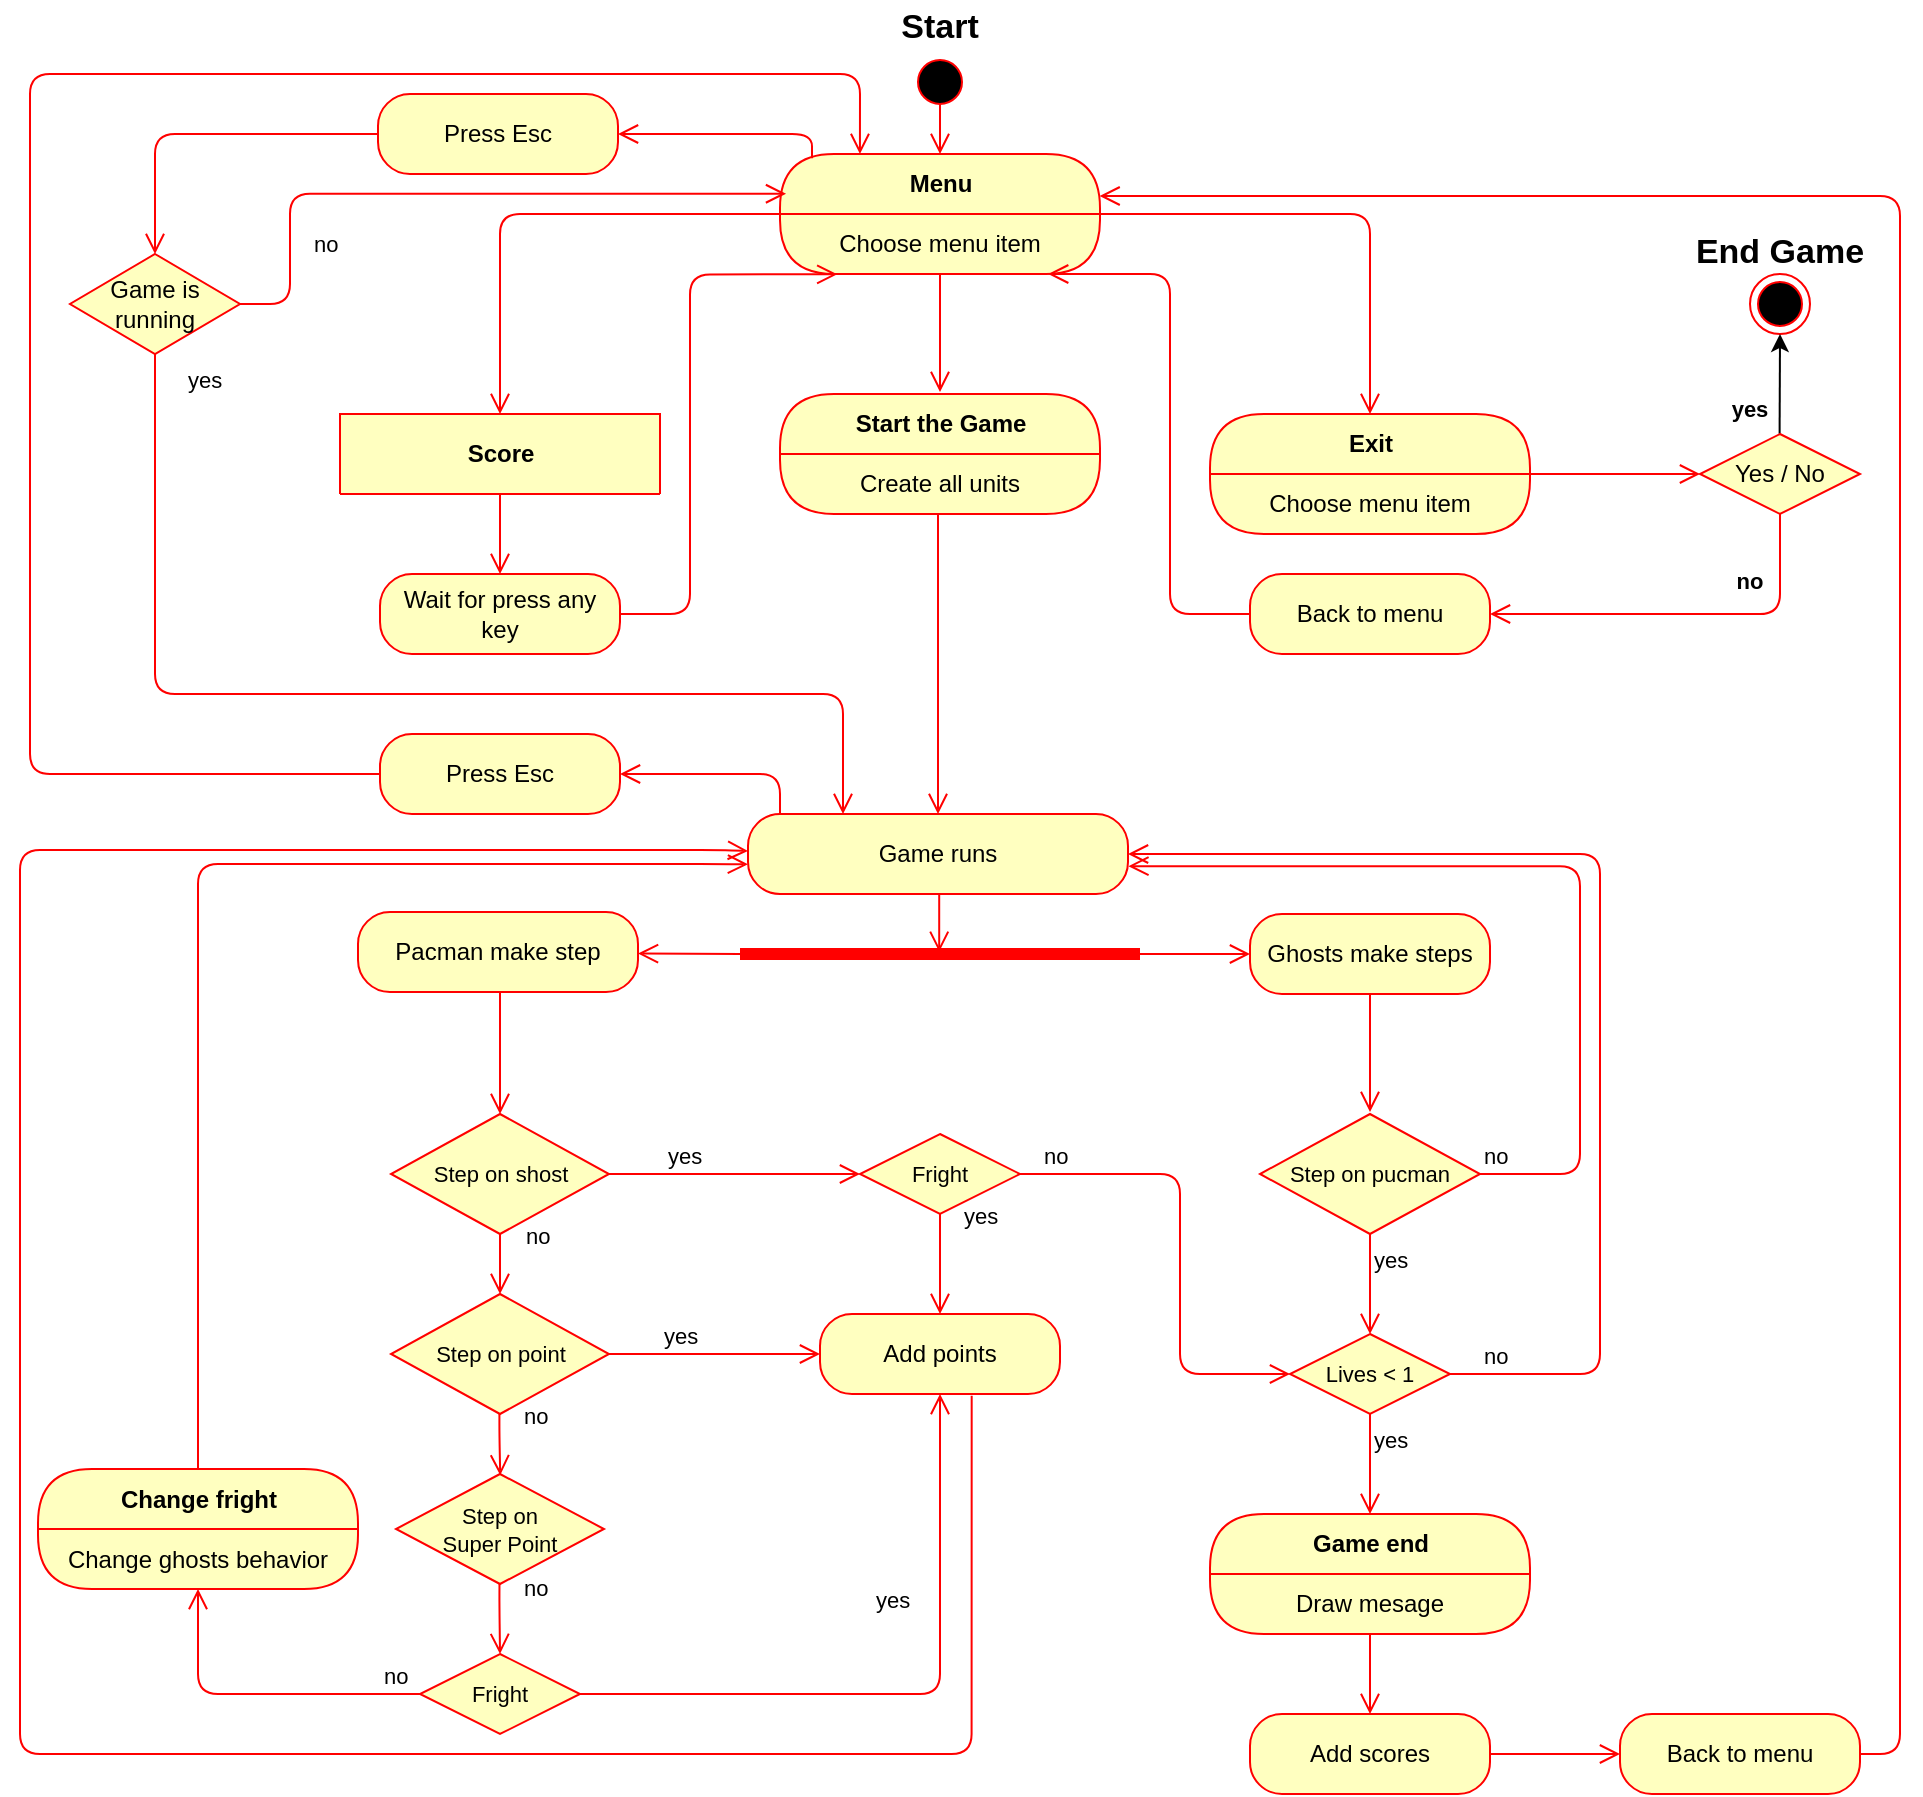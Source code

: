 <mxfile version="12.7.4" type="device"><diagram name="Page-1" id="5f0bae14-7c28-e335-631c-24af17079c00"><mxGraphModel dx="1422" dy="741" grid="1" gridSize="10" guides="1" tooltips="1" connect="1" arrows="1" fold="1" page="1" pageScale="1" pageWidth="1100" pageHeight="850" background="#ffffff" math="0" shadow="0"><root><mxCell id="0"/><mxCell id="1" parent="0"/><mxCell id="ZxU6GZLEQssohE4hkeMH-1" value="" style="ellipse;html=1;shape=startState;fillColor=#000000;strokeColor=#ff0000;" vertex="1" parent="1"><mxGeometry x="505" y="29" width="30" height="30" as="geometry"/></mxCell><mxCell id="ZxU6GZLEQssohE4hkeMH-14" value="" style="ellipse;html=1;shape=endState;fillColor=#000000;strokeColor=#ff0000;" vertex="1" parent="1"><mxGeometry x="925" y="140" width="30" height="30" as="geometry"/></mxCell><mxCell id="ZxU6GZLEQssohE4hkeMH-33" value="" style="edgeStyle=orthogonalEdgeStyle;rounded=0;orthogonalLoop=1;jettySize=auto;html=1;fontSize=11;entryX=0.5;entryY=1;entryDx=0;entryDy=0;exitX=0.685;exitY=0.997;exitDx=0;exitDy=0;exitPerimeter=0;" edge="1" parent="1" source="ZxU6GZLEQssohE4hkeMH-75" target="ZxU6GZLEQssohE4hkeMH-14"><mxGeometry relative="1" as="geometry"><mxPoint x="1040" y="700" as="targetPoint"/><Array as="points"><mxPoint x="940" y="220"/></Array></mxGeometry></mxCell><mxCell id="ZxU6GZLEQssohE4hkeMH-27" value="Yes / No" style="rhombus;whiteSpace=wrap;html=1;fillColor=#ffffc0;strokeColor=#ff0000;" vertex="1" parent="1"><mxGeometry x="900" y="220" width="80" height="40" as="geometry"/></mxCell><mxCell id="ZxU6GZLEQssohE4hkeMH-45" value="Menu" style="swimlane;html=1;fontStyle=1;align=center;verticalAlign=middle;childLayout=stackLayout;horizontal=1;startSize=30;horizontalStack=0;resizeParent=0;resizeLast=1;container=0;fontColor=#000000;collapsible=0;rounded=1;arcSize=30;strokeColor=#ff0000;fillColor=#ffffc0;swimlaneFillColor=#ffffc0;" vertex="1" parent="1"><mxGeometry x="440" y="80" width="160" height="60" as="geometry"/></mxCell><mxCell id="ZxU6GZLEQssohE4hkeMH-46" value="Choose menu item" style="text;html=1;strokeColor=none;fillColor=none;align=center;verticalAlign=middle;spacingLeft=4;spacingRight=4;whiteSpace=wrap;overflow=hidden;rotatable=0;fontColor=#000000;" vertex="1" parent="ZxU6GZLEQssohE4hkeMH-45"><mxGeometry y="30" width="160" height="30" as="geometry"/></mxCell><mxCell id="ZxU6GZLEQssohE4hkeMH-58" value="Choose menu item" style="text;html=1;strokeColor=none;fillColor=none;align=center;verticalAlign=middle;spacingLeft=4;spacingRight=4;whiteSpace=wrap;overflow=hidden;rotatable=0;fontColor=#000000;" vertex="1" parent="ZxU6GZLEQssohE4hkeMH-45"><mxGeometry y="60" width="160" as="geometry"/></mxCell><mxCell id="ZxU6GZLEQssohE4hkeMH-89" value="Score" style="swimlane;html=1;fontStyle=1;align=center;verticalAlign=middle;childLayout=stackLayout;horizontal=1;startSize=60;horizontalStack=0;resizeParent=0;resizeLast=1;container=0;fontColor=#000000;collapsible=0;rounded=1;arcSize=30;strokeColor=#ff0000;fillColor=#ffffc0;swimlaneFillColor=#ffffc0;" vertex="1" parent="1"><mxGeometry x="220" y="210" width="160" height="40" as="geometry"/></mxCell><mxCell id="ZxU6GZLEQssohE4hkeMH-91" value="Choose menu item" style="text;html=1;strokeColor=none;fillColor=none;align=center;verticalAlign=middle;spacingLeft=4;spacingRight=4;whiteSpace=wrap;overflow=hidden;rotatable=0;fontColor=#000000;" vertex="1" parent="ZxU6GZLEQssohE4hkeMH-89"><mxGeometry y="40" width="160" as="geometry"/></mxCell><mxCell id="ZxU6GZLEQssohE4hkeMH-60" value="Exit" style="swimlane;html=1;fontStyle=1;align=center;verticalAlign=middle;childLayout=stackLayout;horizontal=1;startSize=30;horizontalStack=0;resizeParent=0;resizeLast=1;container=0;fontColor=#000000;collapsible=0;rounded=1;arcSize=30;strokeColor=#ff0000;fillColor=#ffffc0;swimlaneFillColor=#ffffc0;" vertex="1" parent="1"><mxGeometry x="655" y="210" width="160" height="60" as="geometry"/></mxCell><mxCell id="ZxU6GZLEQssohE4hkeMH-61" value="Choose menu item" style="text;html=1;strokeColor=none;fillColor=none;align=center;verticalAlign=middle;spacingLeft=4;spacingRight=4;whiteSpace=wrap;overflow=hidden;rotatable=0;fontColor=#000000;" vertex="1" parent="ZxU6GZLEQssohE4hkeMH-60"><mxGeometry y="30" width="160" height="30" as="geometry"/></mxCell><mxCell id="ZxU6GZLEQssohE4hkeMH-62" value="Choose menu item" style="text;html=1;strokeColor=none;fillColor=none;align=center;verticalAlign=middle;spacingLeft=4;spacingRight=4;whiteSpace=wrap;overflow=hidden;rotatable=0;fontColor=#000000;" vertex="1" parent="ZxU6GZLEQssohE4hkeMH-60"><mxGeometry y="60" width="160" as="geometry"/></mxCell><mxCell id="ZxU6GZLEQssohE4hkeMH-52" value="" style="edgeStyle=orthogonalEdgeStyle;html=1;verticalAlign=bottom;endArrow=open;endSize=8;strokeColor=#ff0000;fontSize=11;exitX=0.5;exitY=0.872;exitDx=0;exitDy=0;exitPerimeter=0;" edge="1" source="ZxU6GZLEQssohE4hkeMH-1" parent="1"><mxGeometry relative="1" as="geometry"><mxPoint x="520" y="80" as="targetPoint"/><mxPoint x="520" y="60" as="sourcePoint"/></mxGeometry></mxCell><mxCell id="ZxU6GZLEQssohE4hkeMH-67" value="Back to menu" style="rounded=1;whiteSpace=wrap;html=1;arcSize=40;fontColor=#000000;fillColor=#ffffc0;strokeColor=#ff0000;" vertex="1" parent="1"><mxGeometry x="675" y="290" width="120" height="40" as="geometry"/></mxCell><mxCell id="ZxU6GZLEQssohE4hkeMH-68" value="" style="edgeStyle=orthogonalEdgeStyle;html=1;verticalAlign=bottom;endArrow=open;endSize=8;strokeColor=#ff0000;fontSize=11;entryX=0.838;entryY=0;entryDx=0;entryDy=0;entryPerimeter=0;" edge="1" source="ZxU6GZLEQssohE4hkeMH-67" parent="1" target="ZxU6GZLEQssohE4hkeMH-58"><mxGeometry relative="1" as="geometry"><mxPoint x="745" y="60" as="targetPoint"/><Array as="points"><mxPoint x="635" y="310"/><mxPoint x="635" y="140"/></Array></mxGeometry></mxCell><mxCell id="ZxU6GZLEQssohE4hkeMH-74" value="no" style="text;align=center;fontStyle=1;verticalAlign=middle;spacingLeft=3;spacingRight=3;strokeColor=none;rotatable=0;points=[[0,0.5],[1,0.5]];portConstraint=eastwest;fontSize=11;" vertex="1" parent="1"><mxGeometry x="885" y="280" width="80" height="26" as="geometry"/></mxCell><mxCell id="ZxU6GZLEQssohE4hkeMH-75" value="yes" style="text;align=center;fontStyle=1;verticalAlign=middle;spacingLeft=3;spacingRight=3;strokeColor=none;rotatable=0;points=[[0,0.5],[1,0.5]];portConstraint=eastwest;fontSize=11;" vertex="1" parent="1"><mxGeometry x="885" y="194" width="80" height="26" as="geometry"/></mxCell><mxCell id="ZxU6GZLEQssohE4hkeMH-80" value="Wait for press any key" style="rounded=1;whiteSpace=wrap;html=1;arcSize=40;fontColor=#000000;fillColor=#ffffc0;strokeColor=#ff0000;" vertex="1" parent="1"><mxGeometry x="240" y="290" width="120" height="40" as="geometry"/></mxCell><mxCell id="ZxU6GZLEQssohE4hkeMH-81" value="" style="edgeStyle=orthogonalEdgeStyle;html=1;verticalAlign=bottom;endArrow=open;endSize=8;strokeColor=#ff0000;fontSize=11;entryX=0.179;entryY=1.005;entryDx=0;entryDy=0;entryPerimeter=0;" edge="1" source="ZxU6GZLEQssohE4hkeMH-80" parent="1" target="ZxU6GZLEQssohE4hkeMH-46"><mxGeometry relative="1" as="geometry"><mxPoint x="465" y="140" as="targetPoint"/><Array as="points"><mxPoint x="395" y="310"/><mxPoint x="395" y="140"/></Array></mxGeometry></mxCell><mxCell id="ZxU6GZLEQssohE4hkeMH-112" value="Start" style="text;align=center;fontStyle=1;verticalAlign=middle;spacingLeft=3;spacingRight=3;strokeColor=none;rotatable=0;points=[[0,0.5],[1,0.5]];portConstraint=eastwest;fontSize=17;fontColor=#000000;" vertex="1" parent="1"><mxGeometry x="480" y="3" width="80" height="23" as="geometry"/></mxCell><mxCell id="ZxU6GZLEQssohE4hkeMH-113" value="Start the Game" style="swimlane;html=1;fontStyle=1;align=center;verticalAlign=middle;childLayout=stackLayout;horizontal=1;startSize=30;horizontalStack=0;resizeParent=0;resizeLast=1;container=0;fontColor=#000000;collapsible=0;rounded=1;arcSize=30;strokeColor=#ff0000;fillColor=#ffffc0;swimlaneFillColor=#ffffc0;" vertex="1" parent="1"><mxGeometry x="440" y="200" width="160" height="60" as="geometry"/></mxCell><mxCell id="ZxU6GZLEQssohE4hkeMH-114" value="Create all units" style="text;html=1;strokeColor=none;fillColor=none;align=center;verticalAlign=middle;spacingLeft=4;spacingRight=4;whiteSpace=wrap;overflow=hidden;rotatable=0;fontColor=#000000;" vertex="1" parent="ZxU6GZLEQssohE4hkeMH-113"><mxGeometry y="30" width="160" height="30" as="geometry"/></mxCell><mxCell id="ZxU6GZLEQssohE4hkeMH-115" value="" style="edgeStyle=orthogonalEdgeStyle;html=1;verticalAlign=bottom;endArrow=open;endSize=8;strokeColor=#ff0000;fontSize=17;fontColor=#000000;entryX=0.5;entryY=0;entryDx=0;entryDy=0;" edge="1" source="ZxU6GZLEQssohE4hkeMH-113" parent="1" target="ZxU6GZLEQssohE4hkeMH-116"><mxGeometry relative="1" as="geometry"><mxPoint x="520" y="330" as="targetPoint"/><Array as="points"><mxPoint x="519" y="380"/><mxPoint x="519" y="380"/></Array></mxGeometry></mxCell><mxCell id="ZxU6GZLEQssohE4hkeMH-116" value="Game runs" style="rounded=1;whiteSpace=wrap;html=1;arcSize=40;fontColor=#000000;fillColor=#ffffc0;strokeColor=#ff0000;" vertex="1" parent="1"><mxGeometry x="424" y="410" width="190" height="40" as="geometry"/></mxCell><mxCell id="ZxU6GZLEQssohE4hkeMH-118" value="Press Esc" style="rounded=1;whiteSpace=wrap;html=1;arcSize=40;fontColor=#000000;fillColor=#ffffc0;strokeColor=#ff0000;" vertex="1" parent="1"><mxGeometry x="240" y="370" width="120" height="40" as="geometry"/></mxCell><mxCell id="ZxU6GZLEQssohE4hkeMH-122" value="Press Esc" style="rounded=1;whiteSpace=wrap;html=1;arcSize=40;fontColor=#000000;fillColor=#ffffc0;strokeColor=#ff0000;" vertex="1" parent="1"><mxGeometry x="239" y="50" width="120" height="40" as="geometry"/></mxCell><mxCell id="ZxU6GZLEQssohE4hkeMH-133" value="Game is running" style="rhombus;whiteSpace=wrap;html=1;fillColor=#ffffc0;strokeColor=#ff0000;fontSize=12;fontColor=#000000;" vertex="1" parent="1"><mxGeometry x="85" y="130" width="85" height="50" as="geometry"/></mxCell><mxCell id="ZxU6GZLEQssohE4hkeMH-134" value="no" style="edgeStyle=orthogonalEdgeStyle;html=1;align=left;verticalAlign=bottom;endArrow=open;endSize=8;strokeColor=#ff0000;fontSize=11;fontColor=#000000;entryX=0.019;entryY=0.248;entryDx=0;entryDy=0;exitX=1;exitY=0.5;exitDx=0;exitDy=0;entryPerimeter=0;" edge="1" source="ZxU6GZLEQssohE4hkeMH-133" parent="1"><mxGeometry x="-0.721" y="-10" relative="1" as="geometry"><mxPoint x="443.04" y="99.88" as="targetPoint"/><mxPoint x="140" y="101" as="sourcePoint"/><Array as="points"><mxPoint x="195" y="155"/><mxPoint x="195" y="100"/></Array><mxPoint as="offset"/></mxGeometry></mxCell><mxCell id="ZxU6GZLEQssohE4hkeMH-135" value="yes" style="edgeStyle=orthogonalEdgeStyle;html=1;align=left;verticalAlign=top;endArrow=open;endSize=8;strokeColor=#ff0000;fontSize=11;fontColor=#000000;exitX=0.5;exitY=1;exitDx=0;exitDy=0;entryX=0.25;entryY=0;entryDx=0;entryDy=0;" edge="1" source="ZxU6GZLEQssohE4hkeMH-133" parent="1" target="ZxU6GZLEQssohE4hkeMH-116"><mxGeometry x="-0.357" y="170" relative="1" as="geometry"><mxPoint x="97" y="210" as="targetPoint"/><Array as="points"><mxPoint x="128" y="350"/><mxPoint x="472" y="350"/></Array><mxPoint as="offset"/></mxGeometry></mxCell><mxCell id="ZxU6GZLEQssohE4hkeMH-142" value="" style="edgeStyle=orthogonalEdgeStyle;html=1;verticalAlign=bottom;endArrow=open;endSize=8;strokeColor=#ff0000;fontSize=11;entryX=0.5;entryY=0;entryDx=0;entryDy=0;exitX=1;exitY=0;exitDx=0;exitDy=0;" edge="1" parent="1" source="ZxU6GZLEQssohE4hkeMH-46" target="ZxU6GZLEQssohE4hkeMH-60"><mxGeometry relative="1" as="geometry"><mxPoint x="675.0" y="20" as="targetPoint"/><mxPoint x="775.92" y="190" as="sourcePoint"/><Array as="points"><mxPoint x="735" y="110"/></Array></mxGeometry></mxCell><mxCell id="ZxU6GZLEQssohE4hkeMH-143" value="" style="edgeStyle=orthogonalEdgeStyle;html=1;verticalAlign=bottom;endArrow=open;endSize=8;strokeColor=#ff0000;fontSize=11;exitX=0;exitY=0.5;exitDx=0;exitDy=0;" edge="1" parent="1" source="ZxU6GZLEQssohE4hkeMH-118"><mxGeometry relative="1" as="geometry"><mxPoint x="479.97" y="80" as="targetPoint"/><mxPoint x="50" y="190" as="sourcePoint"/><Array as="points"><mxPoint x="65" y="390"/><mxPoint x="65" y="40"/><mxPoint x="480" y="40"/></Array></mxGeometry></mxCell><mxCell id="ZxU6GZLEQssohE4hkeMH-144" value="" style="edgeStyle=orthogonalEdgeStyle;html=1;verticalAlign=bottom;endArrow=open;endSize=8;strokeColor=#ff0000;fontSize=11;exitX=0.1;exitY=0.036;exitDx=0;exitDy=0;exitPerimeter=0;entryX=1;entryY=0.5;entryDx=0;entryDy=0;" edge="1" parent="1" source="ZxU6GZLEQssohE4hkeMH-45" target="ZxU6GZLEQssohE4hkeMH-122"><mxGeometry relative="1" as="geometry"><mxPoint x="395" y="82.42" as="targetPoint"/><mxPoint x="395" y="57.58" as="sourcePoint"/><Array as="points"><mxPoint x="456" y="70"/></Array></mxGeometry></mxCell><mxCell id="ZxU6GZLEQssohE4hkeMH-145" value="" style="edgeStyle=orthogonalEdgeStyle;html=1;verticalAlign=bottom;endArrow=open;endSize=8;strokeColor=#ff0000;fontSize=11;exitX=0;exitY=0.5;exitDx=0;exitDy=0;entryX=0.5;entryY=0;entryDx=0;entryDy=0;" edge="1" parent="1" source="ZxU6GZLEQssohE4hkeMH-122" target="ZxU6GZLEQssohE4hkeMH-133"><mxGeometry relative="1" as="geometry"><mxPoint x="105" y="59.04" as="targetPoint"/><mxPoint x="206" y="71.2" as="sourcePoint"/><Array as="points"><mxPoint x="127" y="70"/></Array></mxGeometry></mxCell><mxCell id="ZxU6GZLEQssohE4hkeMH-146" value="" style="edgeStyle=orthogonalEdgeStyle;html=1;verticalAlign=bottom;endArrow=open;endSize=8;strokeColor=#ff0000;fontSize=11;exitX=0;exitY=0.5;exitDx=0;exitDy=0;entryX=0.5;entryY=0;entryDx=0;entryDy=0;" edge="1" parent="1" source="ZxU6GZLEQssohE4hkeMH-45" target="ZxU6GZLEQssohE4hkeMH-89"><mxGeometry relative="1" as="geometry"><mxPoint x="295.01" y="200" as="targetPoint"/><mxPoint x="402.51" y="140" as="sourcePoint"/><Array as="points"><mxPoint x="300" y="110"/></Array></mxGeometry></mxCell><mxCell id="ZxU6GZLEQssohE4hkeMH-147" value="" style="edgeStyle=orthogonalEdgeStyle;html=1;verticalAlign=bottom;endArrow=open;endSize=8;strokeColor=#ff0000;fontSize=11;exitX=0.5;exitY=1;exitDx=0;exitDy=0;" edge="1" parent="1" source="ZxU6GZLEQssohE4hkeMH-46"><mxGeometry relative="1" as="geometry"><mxPoint x="520" y="199" as="targetPoint"/><mxPoint x="545" y="180" as="sourcePoint"/></mxGeometry></mxCell><mxCell id="ZxU6GZLEQssohE4hkeMH-149" value="" style="edgeStyle=orthogonalEdgeStyle;html=1;verticalAlign=bottom;endArrow=open;endSize=8;strokeColor=#ff0000;fontSize=11;entryX=1;entryY=0.5;entryDx=0;entryDy=0;exitX=0.5;exitY=1;exitDx=0;exitDy=0;" edge="1" parent="1" source="ZxU6GZLEQssohE4hkeMH-27" target="ZxU6GZLEQssohE4hkeMH-67"><mxGeometry relative="1" as="geometry"><mxPoint x="835" y="304.5" as="targetPoint"/><mxPoint x="895" y="315.5" as="sourcePoint"/></mxGeometry></mxCell><mxCell id="ZxU6GZLEQssohE4hkeMH-150" value="" style="edgeStyle=orthogonalEdgeStyle;html=1;verticalAlign=bottom;endArrow=open;endSize=8;strokeColor=#ff0000;fontSize=11;exitX=1;exitY=0.5;exitDx=0;exitDy=0;entryX=0;entryY=0.5;entryDx=0;entryDy=0;" edge="1" parent="1" source="ZxU6GZLEQssohE4hkeMH-60" target="ZxU6GZLEQssohE4hkeMH-27"><mxGeometry relative="1" as="geometry"><mxPoint x="865" y="279" as="targetPoint"/><mxPoint x="865" y="220" as="sourcePoint"/></mxGeometry></mxCell><mxCell id="ZxU6GZLEQssohE4hkeMH-151" value="" style="edgeStyle=orthogonalEdgeStyle;html=1;verticalAlign=bottom;endArrow=open;endSize=8;strokeColor=#ff0000;fontSize=11;exitX=0.5;exitY=1;exitDx=0;exitDy=0;entryX=0.5;entryY=0;entryDx=0;entryDy=0;" edge="1" parent="1" source="ZxU6GZLEQssohE4hkeMH-89" target="ZxU6GZLEQssohE4hkeMH-80"><mxGeometry relative="1" as="geometry"><mxPoint x="295" y="280" as="targetPoint"/><mxPoint x="845" y="60" as="sourcePoint"/></mxGeometry></mxCell><mxCell id="ZxU6GZLEQssohE4hkeMH-152" value="" style="edgeStyle=orthogonalEdgeStyle;html=1;verticalAlign=bottom;endArrow=open;endSize=8;strokeColor=#ff0000;fontSize=11;entryX=1;entryY=0.5;entryDx=0;entryDy=0;" edge="1" parent="1" target="ZxU6GZLEQssohE4hkeMH-118"><mxGeometry relative="1" as="geometry"><mxPoint x="405" y="459" as="targetPoint"/><mxPoint x="440" y="410" as="sourcePoint"/><Array as="points"><mxPoint x="440" y="390"/></Array></mxGeometry></mxCell><mxCell id="ZxU6GZLEQssohE4hkeMH-153" value="" style="shape=line;html=1;strokeWidth=6;strokeColor=#ff0000;fontSize=11;fontColor=#000000;" vertex="1" parent="1"><mxGeometry x="420" y="475" width="200" height="10" as="geometry"/></mxCell><mxCell id="ZxU6GZLEQssohE4hkeMH-155" value="" style="edgeStyle=orthogonalEdgeStyle;html=1;verticalAlign=bottom;endArrow=open;endSize=8;strokeColor=#ff0000;fontSize=11;fontColor=#000000;entryX=0.498;entryY=0.393;entryDx=0;entryDy=0;entryPerimeter=0;" edge="1" parent="1" source="ZxU6GZLEQssohE4hkeMH-116" target="ZxU6GZLEQssohE4hkeMH-153"><mxGeometry relative="1" as="geometry"><mxPoint x="530" y="640" as="targetPoint"/><mxPoint x="550" y="500" as="sourcePoint"/><Array as="points"><mxPoint x="520" y="450"/></Array></mxGeometry></mxCell><mxCell id="ZxU6GZLEQssohE4hkeMH-158" value="" style="edgeStyle=orthogonalEdgeStyle;html=1;verticalAlign=bottom;endArrow=open;endSize=8;strokeColor=#ff0000;fontSize=11;fontColor=#000000;exitX=0;exitY=0.5;exitDx=0;exitDy=0;exitPerimeter=0;entryX=1;entryY=0.519;entryDx=0;entryDy=0;entryPerimeter=0;" edge="1" parent="1" source="ZxU6GZLEQssohE4hkeMH-153" target="ZxU6GZLEQssohE4hkeMH-159"><mxGeometry relative="1" as="geometry"><mxPoint x="380" y="490" as="targetPoint"/><mxPoint x="380.4" y="477" as="sourcePoint"/><Array as="points"><mxPoint x="420" y="480"/></Array></mxGeometry></mxCell><mxCell id="ZxU6GZLEQssohE4hkeMH-159" value="Pacman make step" style="rounded=1;whiteSpace=wrap;html=1;arcSize=40;fontColor=#000000;fillColor=#ffffc0;strokeColor=#ff0000;" vertex="1" parent="1"><mxGeometry x="229" y="459" width="140" height="40" as="geometry"/></mxCell><mxCell id="ZxU6GZLEQssohE4hkeMH-160" value="" style="edgeStyle=orthogonalEdgeStyle;html=1;verticalAlign=bottom;endArrow=open;endSize=8;strokeColor=#ff0000;fontSize=11;fontColor=#000000;entryX=0.5;entryY=0;entryDx=0;entryDy=0;" edge="1" source="ZxU6GZLEQssohE4hkeMH-159" parent="1" target="ZxU6GZLEQssohE4hkeMH-186"><mxGeometry relative="1" as="geometry"><mxPoint x="300" y="560" as="targetPoint"/><Array as="points"><mxPoint x="300" y="560"/></Array></mxGeometry></mxCell><mxCell id="ZxU6GZLEQssohE4hkeMH-161" value="Ghosts make steps" style="rounded=1;whiteSpace=wrap;html=1;arcSize=40;fontColor=#000000;fillColor=#ffffc0;strokeColor=#ff0000;" vertex="1" parent="1"><mxGeometry x="675" y="460" width="120" height="40" as="geometry"/></mxCell><mxCell id="ZxU6GZLEQssohE4hkeMH-162" value="" style="edgeStyle=orthogonalEdgeStyle;html=1;verticalAlign=bottom;endArrow=open;endSize=8;strokeColor=#ff0000;fontSize=11;fontColor=#000000;" edge="1" source="ZxU6GZLEQssohE4hkeMH-161" parent="1"><mxGeometry relative="1" as="geometry"><mxPoint x="735" y="559" as="targetPoint"/></mxGeometry></mxCell><mxCell id="ZxU6GZLEQssohE4hkeMH-164" value="" style="edgeStyle=orthogonalEdgeStyle;html=1;verticalAlign=bottom;endArrow=open;endSize=8;strokeColor=#ff0000;fontSize=11;fontColor=#000000;exitX=1;exitY=0.5;exitDx=0;exitDy=0;exitPerimeter=0;entryX=0;entryY=0.5;entryDx=0;entryDy=0;" edge="1" parent="1" source="ZxU6GZLEQssohE4hkeMH-153" target="ZxU6GZLEQssohE4hkeMH-161"><mxGeometry relative="1" as="geometry"><mxPoint x="670" y="480" as="targetPoint"/><mxPoint x="430" y="490" as="sourcePoint"/><Array as="points"><mxPoint x="630" y="480"/><mxPoint x="630" y="480"/></Array></mxGeometry></mxCell><mxCell id="ZxU6GZLEQssohE4hkeMH-165" value="Lives &amp;lt; 1" style="rhombus;whiteSpace=wrap;html=1;fillColor=#ffffc0;strokeColor=#ff0000;fontSize=11;fontColor=#000000;" vertex="1" parent="1"><mxGeometry x="695" y="670" width="80" height="40" as="geometry"/></mxCell><mxCell id="ZxU6GZLEQssohE4hkeMH-166" value="no" style="edgeStyle=orthogonalEdgeStyle;html=1;align=left;verticalAlign=bottom;endArrow=open;endSize=8;strokeColor=#ff0000;fontSize=11;fontColor=#000000;" edge="1" source="ZxU6GZLEQssohE4hkeMH-165" parent="1"><mxGeometry x="-1" y="59" relative="1" as="geometry"><mxPoint x="735" y="760" as="targetPoint"/><mxPoint x="-4" y="-20" as="offset"/></mxGeometry></mxCell><mxCell id="ZxU6GZLEQssohE4hkeMH-167" value="yes" style="edgeStyle=orthogonalEdgeStyle;html=1;align=left;verticalAlign=top;endArrow=open;endSize=8;strokeColor=#ff0000;fontSize=11;fontColor=#000000;entryX=1;entryY=0.5;entryDx=0;entryDy=0;" edge="1" source="ZxU6GZLEQssohE4hkeMH-165" parent="1" target="ZxU6GZLEQssohE4hkeMH-116"><mxGeometry x="-0.737" y="117" relative="1" as="geometry"><mxPoint x="840" y="570" as="targetPoint"/><Array as="points"><mxPoint x="850" y="690"/><mxPoint x="850" y="430"/></Array><mxPoint x="2" y="20" as="offset"/></mxGeometry></mxCell><mxCell id="ZxU6GZLEQssohE4hkeMH-170" value="Step on pucman" style="rhombus;whiteSpace=wrap;html=1;fillColor=#ffffc0;strokeColor=#ff0000;fontSize=11;fontColor=#000000;" vertex="1" parent="1"><mxGeometry x="680" y="560" width="110" height="60" as="geometry"/></mxCell><mxCell id="ZxU6GZLEQssohE4hkeMH-171" value="no" style="edgeStyle=orthogonalEdgeStyle;html=1;align=left;verticalAlign=bottom;endArrow=open;endSize=8;strokeColor=#ff0000;fontSize=11;fontColor=#000000;entryX=1.001;entryY=0.652;entryDx=0;entryDy=0;entryPerimeter=0;" edge="1" source="ZxU6GZLEQssohE4hkeMH-170" parent="1" target="ZxU6GZLEQssohE4hkeMH-116"><mxGeometry x="-1" relative="1" as="geometry"><mxPoint x="940" y="570" as="targetPoint"/><Array as="points"><mxPoint x="840" y="590"/><mxPoint x="840" y="436"/></Array></mxGeometry></mxCell><mxCell id="ZxU6GZLEQssohE4hkeMH-172" value="yes" style="edgeStyle=orthogonalEdgeStyle;html=1;align=left;verticalAlign=top;endArrow=open;endSize=8;strokeColor=#ff0000;fontSize=11;fontColor=#000000;entryX=0.5;entryY=0;entryDx=0;entryDy=0;" edge="1" source="ZxU6GZLEQssohE4hkeMH-170" parent="1" target="ZxU6GZLEQssohE4hkeMH-165"><mxGeometry x="-1" relative="1" as="geometry"><mxPoint x="800" y="650" as="targetPoint"/><Array as="points"/><mxPoint as="offset"/></mxGeometry></mxCell><mxCell id="ZxU6GZLEQssohE4hkeMH-173" value="Game end" style="swimlane;html=1;fontStyle=1;align=center;verticalAlign=middle;childLayout=stackLayout;horizontal=1;startSize=30;horizontalStack=0;resizeParent=0;resizeLast=1;container=0;fontColor=#000000;collapsible=0;rounded=1;arcSize=30;strokeColor=#ff0000;fillColor=#ffffc0;swimlaneFillColor=#ffffc0;" vertex="1" parent="1"><mxGeometry x="655" y="760" width="160" height="60" as="geometry"/></mxCell><mxCell id="ZxU6GZLEQssohE4hkeMH-174" value="Draw mesage" style="text;html=1;strokeColor=none;fillColor=none;align=center;verticalAlign=middle;spacingLeft=4;spacingRight=4;whiteSpace=wrap;overflow=hidden;rotatable=0;fontColor=#000000;" vertex="1" parent="ZxU6GZLEQssohE4hkeMH-173"><mxGeometry y="30" width="160" height="30" as="geometry"/></mxCell><mxCell id="ZxU6GZLEQssohE4hkeMH-175" value="" style="edgeStyle=orthogonalEdgeStyle;html=1;verticalAlign=bottom;endArrow=open;endSize=8;strokeColor=#ff0000;fontSize=11;fontColor=#000000;entryX=0.5;entryY=0;entryDx=0;entryDy=0;" edge="1" source="ZxU6GZLEQssohE4hkeMH-173" parent="1" target="ZxU6GZLEQssohE4hkeMH-176"><mxGeometry relative="1" as="geometry"><mxPoint x="760" y="840" as="targetPoint"/><Array as="points"><mxPoint x="735" y="860"/><mxPoint x="735" y="860"/></Array></mxGeometry></mxCell><mxCell id="ZxU6GZLEQssohE4hkeMH-176" value="Add scores" style="rounded=1;whiteSpace=wrap;html=1;arcSize=40;fontColor=#000000;fillColor=#ffffc0;strokeColor=#ff0000;" vertex="1" parent="1"><mxGeometry x="675" y="860" width="120" height="40" as="geometry"/></mxCell><mxCell id="ZxU6GZLEQssohE4hkeMH-177" value="" style="edgeStyle=orthogonalEdgeStyle;html=1;verticalAlign=bottom;endArrow=open;endSize=8;strokeColor=#ff0000;fontSize=11;fontColor=#000000;exitX=1;exitY=0.5;exitDx=0;exitDy=0;entryX=0;entryY=0.5;entryDx=0;entryDy=0;" edge="1" source="ZxU6GZLEQssohE4hkeMH-176" parent="1" target="ZxU6GZLEQssohE4hkeMH-178"><mxGeometry relative="1" as="geometry"><mxPoint x="920" y="940" as="targetPoint"/><Array as="points"><mxPoint x="820" y="880"/><mxPoint x="820" y="880"/></Array></mxGeometry></mxCell><mxCell id="ZxU6GZLEQssohE4hkeMH-178" value="Back to menu" style="rounded=1;whiteSpace=wrap;html=1;arcSize=40;fontColor=#000000;fillColor=#ffffc0;strokeColor=#ff0000;" vertex="1" parent="1"><mxGeometry x="860" y="860" width="120" height="40" as="geometry"/></mxCell><mxCell id="ZxU6GZLEQssohE4hkeMH-182" value="End Game" style="text;align=center;fontStyle=1;verticalAlign=middle;spacingLeft=3;spacingRight=3;strokeColor=none;rotatable=0;points=[[0,0.5],[1,0.5]];portConstraint=eastwest;fontSize=17;fontColor=#000000;" vertex="1" parent="1"><mxGeometry x="900" y="114" width="80" height="26" as="geometry"/></mxCell><mxCell id="ZxU6GZLEQssohE4hkeMH-183" value="" style="edgeStyle=orthogonalEdgeStyle;html=1;verticalAlign=bottom;endArrow=open;endSize=8;strokeColor=#ff0000;fontSize=11;exitX=1;exitY=0.5;exitDx=0;exitDy=0;entryX=0.999;entryY=0.345;entryDx=0;entryDy=0;entryPerimeter=0;" edge="1" parent="1" source="ZxU6GZLEQssohE4hkeMH-178" target="ZxU6GZLEQssohE4hkeMH-45"><mxGeometry relative="1" as="geometry"><mxPoint x="600" y="104" as="targetPoint"/><mxPoint x="1010" y="510" as="sourcePoint"/><Array as="points"><mxPoint x="1000" y="880"/><mxPoint x="1000" y="101"/><mxPoint x="600" y="101"/></Array></mxGeometry></mxCell><mxCell id="ZxU6GZLEQssohE4hkeMH-186" value="Step on shost" style="rhombus;whiteSpace=wrap;html=1;fillColor=#ffffc0;strokeColor=#ff0000;fontSize=11;fontColor=#000000;" vertex="1" parent="1"><mxGeometry x="245.5" y="560" width="109" height="60" as="geometry"/></mxCell><mxCell id="ZxU6GZLEQssohE4hkeMH-187" value="no" style="edgeStyle=orthogonalEdgeStyle;html=1;align=left;verticalAlign=bottom;endArrow=open;endSize=8;strokeColor=#ff0000;fontSize=11;fontColor=#000000;exitX=0.5;exitY=1;exitDx=0;exitDy=0;entryX=0.5;entryY=0;entryDx=0;entryDy=0;" edge="1" source="ZxU6GZLEQssohE4hkeMH-186" parent="1" target="ZxU6GZLEQssohE4hkeMH-192"><mxGeometry x="-0.333" y="11" relative="1" as="geometry"><mxPoint x="383" y="650" as="targetPoint"/><mxPoint x="383" y="620" as="sourcePoint"/><Array as="points"><mxPoint x="300" y="630"/><mxPoint x="300" y="630"/></Array><mxPoint as="offset"/></mxGeometry></mxCell><mxCell id="ZxU6GZLEQssohE4hkeMH-192" value="Step on point" style="rhombus;whiteSpace=wrap;html=1;fillColor=#ffffc0;strokeColor=#ff0000;fontSize=11;fontColor=#000000;" vertex="1" parent="1"><mxGeometry x="245.5" y="650" width="109" height="60" as="geometry"/></mxCell><mxCell id="ZxU6GZLEQssohE4hkeMH-195" value="Step on &lt;br&gt;Super Point" style="rhombus;whiteSpace=wrap;html=1;fillColor=#ffffc0;strokeColor=#ff0000;fontSize=11;fontColor=#000000;" vertex="1" parent="1"><mxGeometry x="248" y="740" width="104" height="55" as="geometry"/></mxCell><mxCell id="ZxU6GZLEQssohE4hkeMH-198" value="Fright" style="rhombus;whiteSpace=wrap;html=1;fillColor=#ffffc0;strokeColor=#ff0000;fontSize=11;fontColor=#000000;" vertex="1" parent="1"><mxGeometry x="480" y="570" width="80" height="40" as="geometry"/></mxCell><mxCell id="ZxU6GZLEQssohE4hkeMH-203" value="Fright" style="rhombus;whiteSpace=wrap;html=1;fillColor=#ffffc0;strokeColor=#ff0000;fontSize=11;fontColor=#000000;" vertex="1" parent="1"><mxGeometry x="260" y="830" width="80" height="40" as="geometry"/></mxCell><mxCell id="ZxU6GZLEQssohE4hkeMH-205" value="yes" style="edgeStyle=orthogonalEdgeStyle;html=1;align=left;verticalAlign=top;endArrow=open;endSize=8;strokeColor=#ff0000;fontSize=11;fontColor=#000000;entryX=0.5;entryY=1;entryDx=0;entryDy=0;exitX=1;exitY=0.5;exitDx=0;exitDy=0;" edge="1" source="ZxU6GZLEQssohE4hkeMH-203" parent="1" target="ZxU6GZLEQssohE4hkeMH-211"><mxGeometry x="0.333" y="22" relative="1" as="geometry"><mxPoint x="260" y="900" as="targetPoint"/><Array as="points"><mxPoint x="520" y="850"/></Array><mxPoint x="-12" y="-20" as="offset"/></mxGeometry></mxCell><mxCell id="ZxU6GZLEQssohE4hkeMH-207" value="" style="edgeStyle=orthogonalEdgeStyle;html=1;verticalAlign=bottom;endArrow=open;endSize=8;strokeColor=#ff0000;fontSize=11;fontColor=#000000;exitX=0.5;exitY=0;exitDx=0;exitDy=0;entryX=0;entryY=0.629;entryDx=0;entryDy=0;entryPerimeter=0;" edge="1" source="ZxU6GZLEQssohE4hkeMH-208" parent="1" target="ZxU6GZLEQssohE4hkeMH-116"><mxGeometry relative="1" as="geometry"><mxPoint x="70" y="850" as="targetPoint"/><mxPoint x="200" y="920" as="sourcePoint"/><Array as="points"><mxPoint x="149" y="435"/><mxPoint x="410" y="435"/></Array></mxGeometry></mxCell><mxCell id="ZxU6GZLEQssohE4hkeMH-208" value="Change fright" style="swimlane;html=1;fontStyle=1;align=center;verticalAlign=middle;childLayout=stackLayout;horizontal=1;startSize=30;horizontalStack=0;resizeParent=0;resizeLast=1;container=0;fontColor=#000000;collapsible=0;rounded=1;arcSize=30;strokeColor=#ff0000;fillColor=#ffffc0;swimlaneFillColor=#ffffc0;" vertex="1" parent="1"><mxGeometry x="69" y="737.5" width="160" height="60" as="geometry"/></mxCell><mxCell id="ZxU6GZLEQssohE4hkeMH-209" value="Change ghosts&amp;nbsp;behavior" style="text;html=1;strokeColor=none;fillColor=none;align=center;verticalAlign=middle;spacingLeft=4;spacingRight=4;whiteSpace=wrap;overflow=hidden;rotatable=0;fontColor=#000000;" vertex="1" parent="ZxU6GZLEQssohE4hkeMH-208"><mxGeometry y="30" width="160" height="30" as="geometry"/></mxCell><mxCell id="ZxU6GZLEQssohE4hkeMH-211" value="Add points" style="rounded=1;whiteSpace=wrap;html=1;arcSize=40;fontColor=#000000;fillColor=#ffffc0;strokeColor=#ff0000;" vertex="1" parent="1"><mxGeometry x="460" y="660" width="120" height="40" as="geometry"/></mxCell><mxCell id="ZxU6GZLEQssohE4hkeMH-213" value="yes" style="edgeStyle=orthogonalEdgeStyle;html=1;align=left;verticalAlign=bottom;endArrow=open;endSize=8;strokeColor=#ff0000;fontSize=11;fontColor=#000000;entryX=0;entryY=0.5;entryDx=0;entryDy=0;exitX=1;exitY=0.5;exitDx=0;exitDy=0;" edge="1" parent="1" source="ZxU6GZLEQssohE4hkeMH-186" target="ZxU6GZLEQssohE4hkeMH-198"><mxGeometry x="-0.319" y="-15" relative="1" as="geometry"><mxPoint x="310" y="660" as="targetPoint"/><mxPoint x="360" y="610" as="sourcePoint"/><Array as="points"><mxPoint x="370" y="590"/><mxPoint x="370" y="590"/></Array><mxPoint x="-15" y="-15" as="offset"/></mxGeometry></mxCell><mxCell id="ZxU6GZLEQssohE4hkeMH-214" value="no" style="edgeStyle=orthogonalEdgeStyle;html=1;align=left;verticalAlign=bottom;endArrow=open;endSize=8;strokeColor=#ff0000;fontSize=11;fontColor=#000000;exitX=0.5;exitY=1;exitDx=0;exitDy=0;entryX=0.501;entryY=0.012;entryDx=0;entryDy=0;entryPerimeter=0;" edge="1" parent="1" target="ZxU6GZLEQssohE4hkeMH-195"><mxGeometry x="-0.33" y="10" relative="1" as="geometry"><mxPoint x="299.71" y="740" as="targetPoint"/><mxPoint x="299.71" y="710" as="sourcePoint"/><Array as="points"><mxPoint x="300" y="720"/><mxPoint x="300" y="720"/></Array><mxPoint as="offset"/></mxGeometry></mxCell><mxCell id="ZxU6GZLEQssohE4hkeMH-217" value="yes" style="edgeStyle=orthogonalEdgeStyle;html=1;align=left;verticalAlign=bottom;endArrow=open;endSize=8;strokeColor=#ff0000;fontSize=11;fontColor=#000000;entryX=0;entryY=0.5;entryDx=0;entryDy=0;exitX=1;exitY=0.5;exitDx=0;exitDy=0;" edge="1" parent="1" source="ZxU6GZLEQssohE4hkeMH-192" target="ZxU6GZLEQssohE4hkeMH-211"><mxGeometry x="0.431" y="50" relative="1" as="geometry"><mxPoint x="410" y="600" as="targetPoint"/><mxPoint x="364.5" y="600" as="sourcePoint"/><Array as="points"><mxPoint x="430" y="680"/><mxPoint x="430" y="680"/></Array><mxPoint x="-50" y="50" as="offset"/></mxGeometry></mxCell><mxCell id="ZxU6GZLEQssohE4hkeMH-218" value="no" style="edgeStyle=orthogonalEdgeStyle;html=1;align=left;verticalAlign=bottom;endArrow=open;endSize=8;strokeColor=#ff0000;fontSize=11;fontColor=#000000;exitX=0.5;exitY=1;exitDx=0;exitDy=0;entryX=0.5;entryY=0;entryDx=0;entryDy=0;" edge="1" parent="1" target="ZxU6GZLEQssohE4hkeMH-203"><mxGeometry x="-0.33" y="10" relative="1" as="geometry"><mxPoint x="300.134" y="825.66" as="targetPoint"/><mxPoint x="299.74" y="795" as="sourcePoint"/><Array as="points"><mxPoint x="300" y="805"/><mxPoint x="300" y="805"/></Array><mxPoint as="offset"/></mxGeometry></mxCell><mxCell id="ZxU6GZLEQssohE4hkeMH-219" value="no" style="edgeStyle=orthogonalEdgeStyle;html=1;align=left;verticalAlign=bottom;endArrow=open;endSize=8;strokeColor=#ff0000;fontSize=11;fontColor=#000000;exitX=0;exitY=0.5;exitDx=0;exitDy=0;entryX=0.5;entryY=1;entryDx=0;entryDy=0;" edge="1" parent="1" source="ZxU6GZLEQssohE4hkeMH-203" target="ZxU6GZLEQssohE4hkeMH-209"><mxGeometry x="-0.755" relative="1" as="geometry"><mxPoint x="310" y="840" as="targetPoint"/><mxPoint x="309.74" y="805" as="sourcePoint"/><Array as="points"><mxPoint x="149" y="850"/></Array><mxPoint as="offset"/></mxGeometry></mxCell><mxCell id="ZxU6GZLEQssohE4hkeMH-223" value="yes" style="edgeStyle=orthogonalEdgeStyle;html=1;align=left;verticalAlign=bottom;endArrow=open;endSize=8;strokeColor=#ff0000;fontSize=11;fontColor=#000000;entryX=0.5;entryY=0;entryDx=0;entryDy=0;exitX=0.5;exitY=1;exitDx=0;exitDy=0;" edge="1" parent="1" source="ZxU6GZLEQssohE4hkeMH-198" target="ZxU6GZLEQssohE4hkeMH-211"><mxGeometry x="-0.6" y="10" relative="1" as="geometry"><mxPoint x="620" y="640" as="targetPoint"/><mxPoint x="494.5" y="640" as="sourcePoint"/><Array as="points"><mxPoint x="520" y="620"/><mxPoint x="520" y="620"/></Array><mxPoint as="offset"/></mxGeometry></mxCell><mxCell id="ZxU6GZLEQssohE4hkeMH-224" value="no" style="edgeStyle=orthogonalEdgeStyle;html=1;align=left;verticalAlign=bottom;endArrow=open;endSize=8;strokeColor=#ff0000;fontSize=11;fontColor=#000000;exitX=1;exitY=0.5;exitDx=0;exitDy=0;entryX=0;entryY=0.5;entryDx=0;entryDy=0;" edge="1" parent="1" source="ZxU6GZLEQssohE4hkeMH-198" target="ZxU6GZLEQssohE4hkeMH-165"><mxGeometry x="-0.915" relative="1" as="geometry"><mxPoint x="310" y="660" as="targetPoint"/><mxPoint x="310" y="630" as="sourcePoint"/><Array as="points"><mxPoint x="640" y="590"/><mxPoint x="640" y="690"/></Array><mxPoint as="offset"/></mxGeometry></mxCell><mxCell id="ZxU6GZLEQssohE4hkeMH-225" value="" style="edgeStyle=orthogonalEdgeStyle;html=1;verticalAlign=bottom;endArrow=open;endSize=8;strokeColor=#ff0000;fontSize=11;fontColor=#000000;exitX=0.632;exitY=1.022;exitDx=0;exitDy=0;exitPerimeter=0;entryX=0;entryY=0.462;entryDx=0;entryDy=0;entryPerimeter=0;" edge="1" parent="1" source="ZxU6GZLEQssohE4hkeMH-211" target="ZxU6GZLEQssohE4hkeMH-116"><mxGeometry relative="1" as="geometry"><mxPoint x="424" y="430" as="targetPoint"/><mxPoint x="420" y="1057.5" as="sourcePoint"/><Array as="points"><mxPoint x="536" y="880"/><mxPoint x="60" y="880"/><mxPoint x="60" y="428"/><mxPoint x="410" y="428"/></Array></mxGeometry></mxCell></root></mxGraphModel></diagram></mxfile>